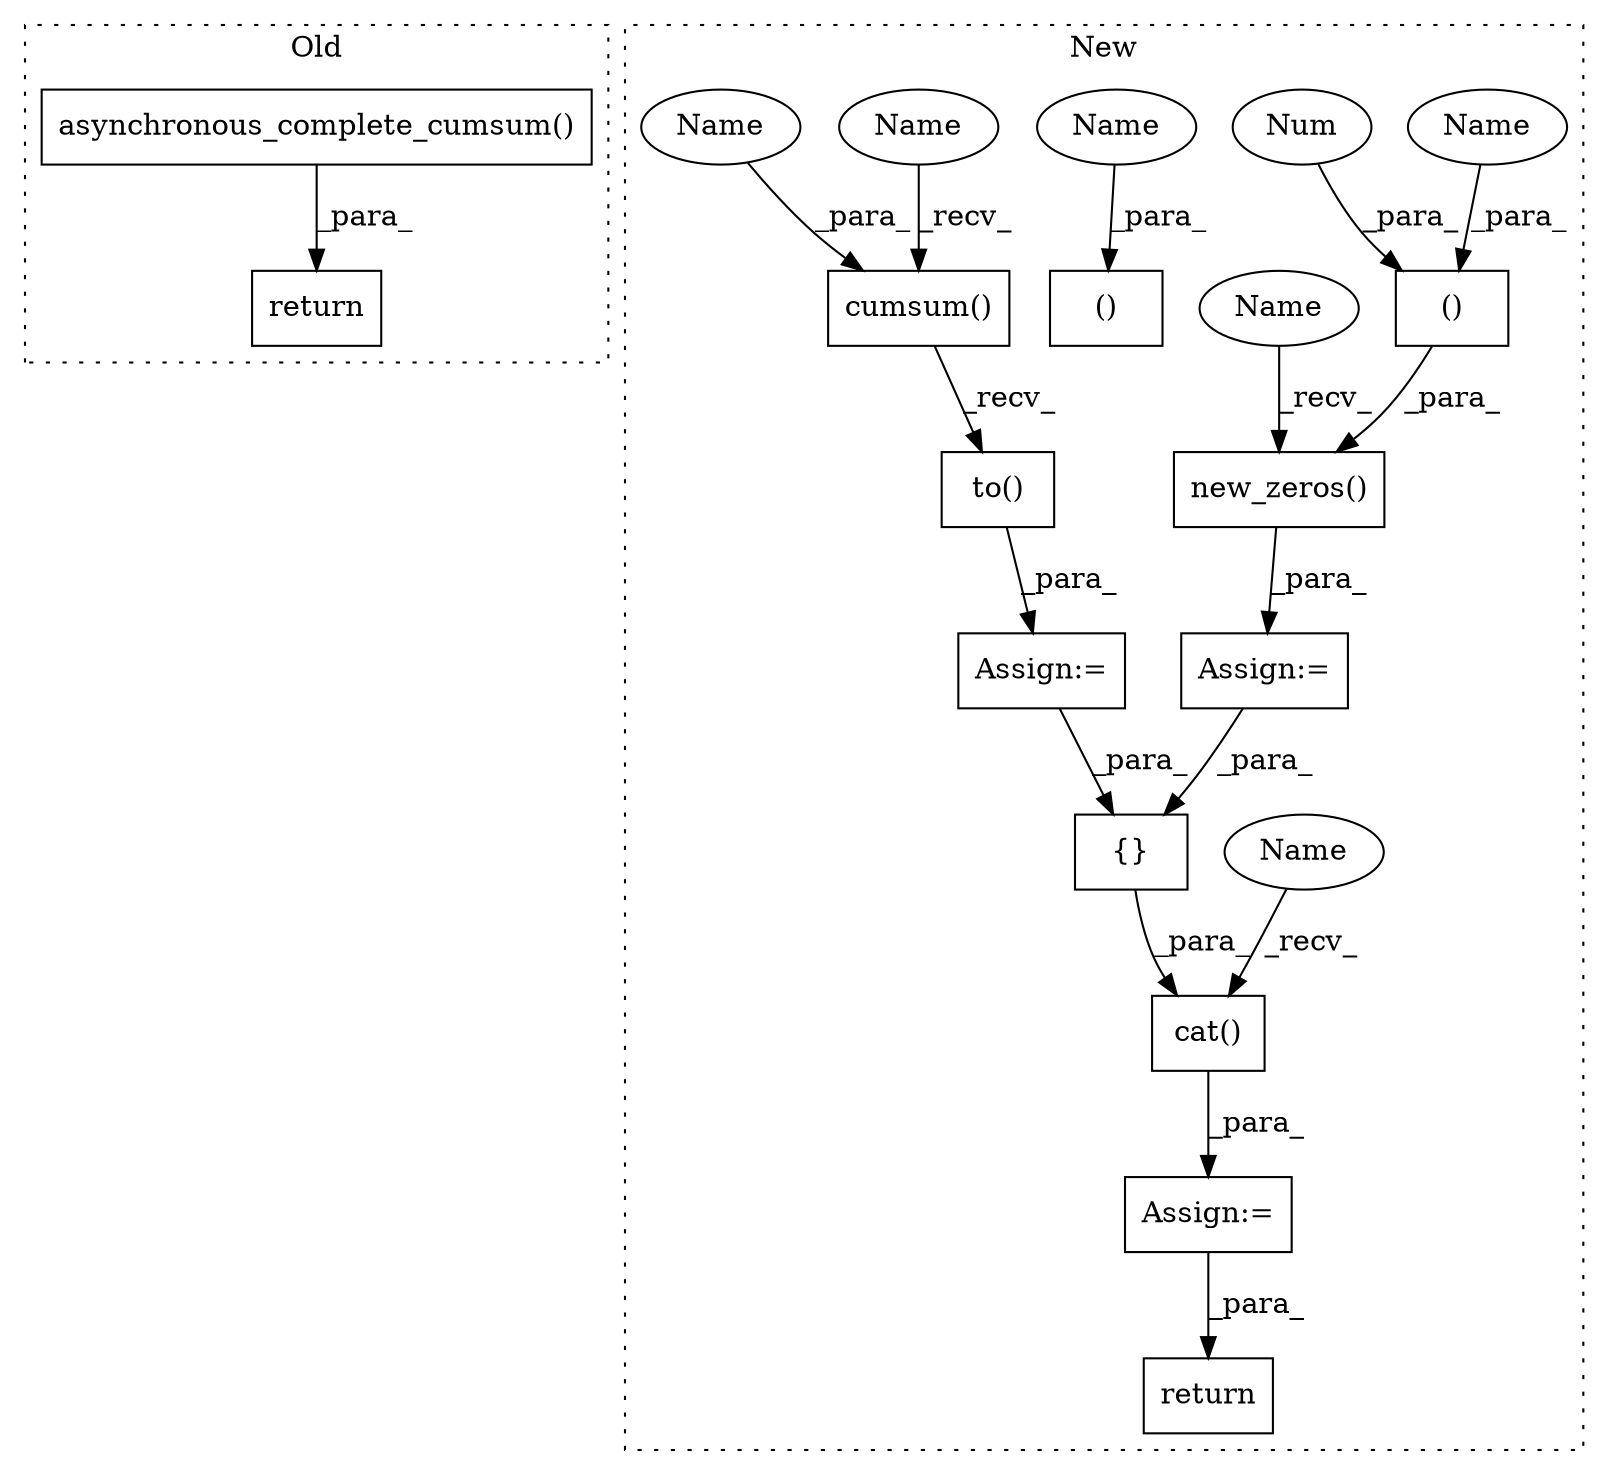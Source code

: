 digraph G {
subgraph cluster0 {
1 [label="return" a="93" s="1114" l="7" shape="box"];
10 [label="asynchronous_complete_cumsum()" a="75" s="1121,1174" l="46,1" shape="box"];
label = "Old";
style="dotted";
}
subgraph cluster1 {
2 [label="cumsum()" a="75" s="1224,1244" l="13,9" shape="box"];
3 [label="Assign:=" a="68" s="1221" l="3" shape="box"];
4 [label="Assign:=" a="68" s="1283" l="3" shape="box"];
5 [label="return" a="93" s="1332" l="7" shape="box"];
6 [label="Assign:=" a="68" s="1179" l="3" shape="box"];
7 [label="cat()" a="75" s="1286,1318" l="10,9" shape="box"];
8 [label="()" a="54" s="1202" l="3" shape="box"];
9 [label="{}" a="59" s="1296,1317" l="1,0" shape="box"];
11 [label="new_zeros()" a="75" s="1182,1206" l="18,1" shape="box"];
12 [label="to()" a="75" s="1224,1270" l="33,1" shape="box"];
13 [label="Num" a="76" s="1204" l="1" shape="ellipse"];
14 [label="()" a="54" s="1145" l="3" shape="box"];
15 [label="Name" a="87" s="1182" l="7" shape="ellipse"];
16 [label="Name" a="87" s="1237" l="7" shape="ellipse"];
17 [label="Name" a="87" s="1144" l="1" shape="ellipse"];
18 [label="Name" a="87" s="1201" l="1" shape="ellipse"];
19 [label="Name" a="87" s="1286" l="5" shape="ellipse"];
20 [label="Name" a="87" s="1224" l="5" shape="ellipse"];
label = "New";
style="dotted";
}
2 -> 12 [label="_recv_"];
3 -> 9 [label="_para_"];
4 -> 5 [label="_para_"];
6 -> 9 [label="_para_"];
7 -> 4 [label="_para_"];
8 -> 11 [label="_para_"];
9 -> 7 [label="_para_"];
10 -> 1 [label="_para_"];
11 -> 6 [label="_para_"];
12 -> 3 [label="_para_"];
13 -> 8 [label="_para_"];
15 -> 11 [label="_recv_"];
16 -> 2 [label="_para_"];
17 -> 14 [label="_para_"];
18 -> 8 [label="_para_"];
19 -> 7 [label="_recv_"];
20 -> 2 [label="_recv_"];
}